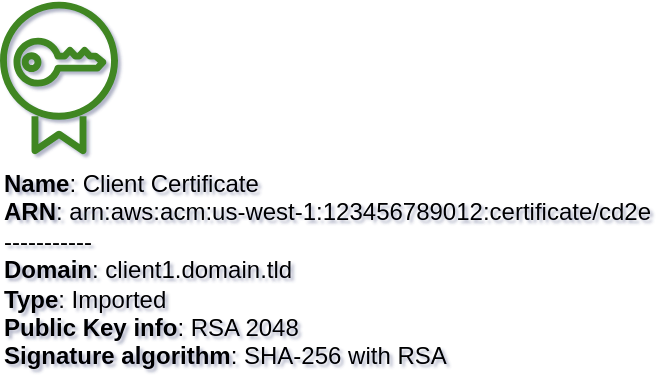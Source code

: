 <mxfile type="MultiCloud">
	<diagram id="diagram_1" name="AWS components">
		<mxGraphModel dx="1015" dy="661" grid="1" gridSize="10" guides="1" tooltips="1" connect="1" arrows="1" fold="1" page="1" pageScale="1" pageWidth="850" pageHeight="1100" math="0" shadow="1">
			<root>
				<mxCell id="0"/>
				<mxCell id="1" parent="0"/>
				<mxCell id="vertex:certificate_manager:arn:aws:acm:us-west-1:123456789012:certificate/cd2e" value="&lt;b&gt;Name&lt;/b&gt;: Client Certificate&lt;BR&gt;&lt;b&gt;ARN&lt;/b&gt;: arn:aws:acm:us-west-1:123456789012:certificate/cd2e&lt;BR&gt;-----------&lt;BR&gt;&lt;b&gt;Domain&lt;/b&gt;: client1.domain.tld&lt;BR&gt;&lt;b&gt;Type&lt;/b&gt;: Imported&lt;BR&gt;&lt;b&gt;Public Key info&lt;/b&gt;: RSA 2048&lt;BR&gt;&lt;b&gt;Signature algorithm&lt;/b&gt;: SHA-256 with RSA" style="sketch=0;outlineConnect=0;gradientColor=none;fillColor=#3F8624;strokeColor=none;dashed=0;verticalLabelPosition=bottom;verticalAlign=top;align=left;html=1;fontSize=12;fontStyle=0;aspect=fixed;pointerEvents=1;shape=mxgraph.aws4.certificate_manager;" parent="1" vertex="1">
					<mxGeometry width="59" height="78" as="geometry"/>
				</mxCell>
			</root>
		</mxGraphModel>
	</diagram>
</mxfile>